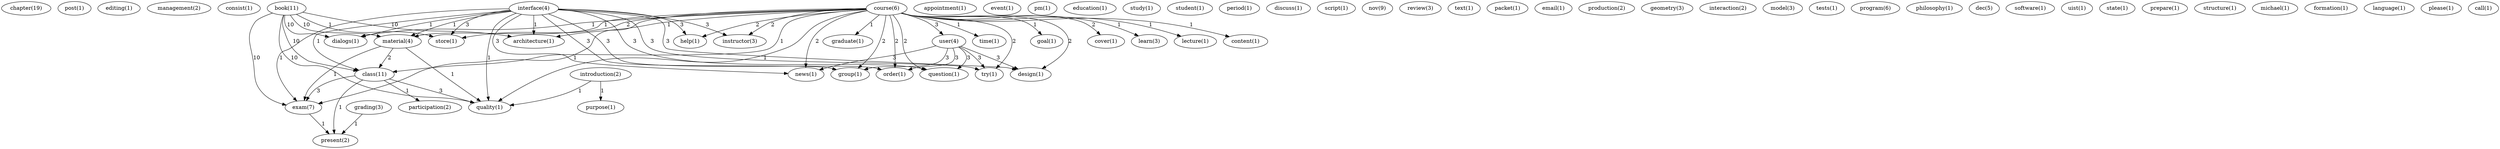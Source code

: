 digraph G {
  chapter [ label="chapter(19)" ];
  post [ label="post(1)" ];
  editing [ label="editing(1)" ];
  management [ label="management(2)" ];
  consist [ label="consist(1)" ];
  book [ label="book(11)" ];
  dialogs [ label="dialogs(1)" ];
  architecture [ label="architecture(1)" ];
  store [ label="store(1)" ];
  material [ label="material(4)" ];
  class [ label="class(11)" ];
  exam [ label="exam(7)" ];
  quality [ label="quality(1)" ];
  appointment [ label="appointment(1)" ];
  interface [ label="interface(4)" ];
  instructor [ label="instructor(3)" ];
  help [ label="help(1)" ];
  news [ label="news(1)" ];
  group [ label="group(1)" ];
  order [ label="order(1)" ];
  question [ label="question(1)" ];
  try [ label="try(1)" ];
  design [ label="design(1)" ];
  event [ label="event(1)" ];
  pm [ label="pm(1)" ];
  education [ label="education(1)" ];
  study [ label="study(1)" ];
  student [ label="student(1)" ];
  course [ label="course(6)" ];
  cover [ label="cover(1)" ];
  learn [ label="learn(3)" ];
  lecture [ label="lecture(1)" ];
  content [ label="content(1)" ];
  user [ label="user(4)" ];
  graduate [ label="graduate(1)" ];
  time [ label="time(1)" ];
  goal [ label="goal(1)" ];
  period [ label="period(1)" ];
  discuss [ label="discuss(1)" ];
  script [ label="script(1)" ];
  nov [ label="nov(9)" ];
  review [ label="review(3)" ];
  text [ label="text(1)" ];
  packet [ label="packet(1)" ];
  email [ label="email(1)" ];
  production [ label="production(2)" ];
  geometry [ label="geometry(3)" ];
  interaction [ label="interaction(2)" ];
  model [ label="model(3)" ];
  present [ label="present(2)" ];
  participation [ label="participation(2)" ];
  tests [ label="tests(1)" ];
  program [ label="program(6)" ];
  philosophy [ label="philosophy(1)" ];
  dec [ label="dec(5)" ];
  grading [ label="grading(3)" ];
  software [ label="software(1)" ];
  uist [ label="uist(1)" ];
  state [ label="state(1)" ];
  prepare [ label="prepare(1)" ];
  introduction [ label="introduction(2)" ];
  purpose [ label="purpose(1)" ];
  structure [ label="structure(1)" ];
  michael [ label="michael(1)" ];
  formation [ label="formation(1)" ];
  language [ label="language(1)" ];
  please [ label="please(1)" ];
  call [ label="call(1)" ];
  book -> dialogs [ label="10" ];
  book -> architecture [ label="10" ];
  book -> store [ label="1" ];
  book -> material [ label="10" ];
  book -> class [ label="10" ];
  book -> exam [ label="10" ];
  book -> quality [ label="10" ];
  interface -> dialogs [ label="1" ];
  interface -> instructor [ label="3" ];
  interface -> help [ label="3" ];
  interface -> architecture [ label="1" ];
  interface -> store [ label="3" ];
  interface -> material [ label="1" ];
  interface -> class [ label="1" ];
  interface -> news [ label="3" ];
  interface -> group [ label="3" ];
  interface -> order [ label="3" ];
  interface -> question [ label="3" ];
  interface -> try [ label="3" ];
  interface -> exam [ label="1" ];
  interface -> design [ label="3" ];
  interface -> quality [ label="1" ];
  course -> cover [ label="2" ];
  course -> learn [ label="1" ];
  course -> lecture [ label="1" ];
  course -> dialogs [ label="1" ];
  course -> instructor [ label="2" ];
  course -> help [ label="2" ];
  course -> architecture [ label="1" ];
  course -> content [ label="1" ];
  course -> store [ label="2" ];
  course -> user [ label="3" ];
  course -> material [ label="1" ];
  course -> class [ label="1" ];
  course -> news [ label="2" ];
  course -> group [ label="2" ];
  course -> order [ label="2" ];
  course -> question [ label="2" ];
  course -> try [ label="2" ];
  course -> exam [ label="1" ];
  course -> graduate [ label="1" ];
  course -> time [ label="1" ];
  course -> design [ label="2" ];
  course -> quality [ label="1" ];
  course -> goal [ label="1" ];
  user -> news [ label="3" ];
  user -> group [ label="3" ];
  user -> order [ label="3" ];
  user -> question [ label="3" ];
  user -> try [ label="3" ];
  user -> design [ label="3" ];
  material -> class [ label="2" ];
  material -> exam [ label="1" ];
  material -> quality [ label="1" ];
  class -> exam [ label="3" ];
  class -> present [ label="1" ];
  class -> participation [ label="1" ];
  class -> quality [ label="3" ];
  grading -> present [ label="1" ];
  exam -> present [ label="1" ];
  introduction -> purpose [ label="1" ];
  introduction -> quality [ label="1" ];
}
